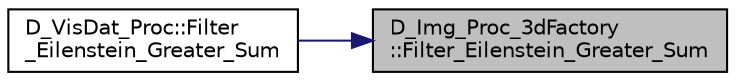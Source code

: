 digraph "D_Img_Proc_3dFactory::Filter_Eilenstein_Greater_Sum"
{
 // LATEX_PDF_SIZE
  edge [fontname="Helvetica",fontsize="10",labelfontname="Helvetica",labelfontsize="10"];
  node [fontname="Helvetica",fontsize="10",shape=record];
  rankdir="RL";
  Node1 [label="D_Img_Proc_3dFactory\l::Filter_Eilenstein_Greater_Sum",height=0.2,width=0.4,color="black", fillcolor="grey75", style="filled", fontcolor="black",tooltip=" "];
  Node1 -> Node2 [dir="back",color="midnightblue",fontsize="10",style="solid"];
  Node2 [label="D_VisDat_Proc::Filter\l_Eilenstein_Greater_Sum",height=0.2,width=0.4,color="black", fillcolor="white", style="filled",URL="$class_d___vis_dat___proc.html#a84f84890bad375febafc49950c259d89",tooltip=" "];
}
